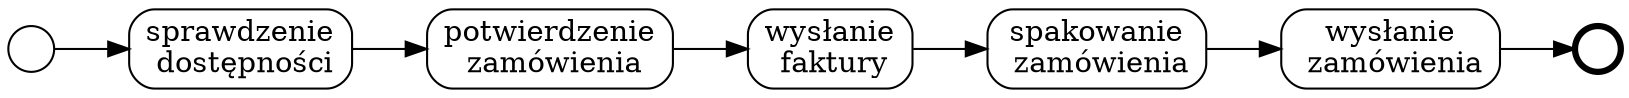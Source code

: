 digraph G {
  rankdir=LR;
  subgraph place {
    node [shape=circle,fixedsize=true,label="",height=.3,width=.3];
    in;
    out[penwidth=3];
  }
  subgraph xorgate {
    node [shape=diamond,fixedsize=true,width=.4,height=.4,label=<&#x2715;>,fontsize=12,style=filled,fillcolor=yellow]
  }
  subgraph andgate {
    node [shape=diamond,fixedsize=true,width=.4,height=.4 label=<&#43;>,fontsize=20,style=filled,fillcolor=yellow]
  }
  subgraph optgate {
    node [shape=diamond,fixedsize=true,width=.4,height=.4,label=<&#9711;>,fontsize=12,style=filled,fillcolor=yellow]
  }
  subgraph transitions {
    node [shape=Mrecord,height=0.4,width=.65];
    a[label="sprawdzenie\n dostępności"]; 
    d[label="potwierdzenie\n zamówienia"]; 
    e[label="wysłanie\n faktury"]; 
    f[label="spakowanie\n zamówienia"]; 
    g[label="wysłanie\n zamówienia"];
  }
  subgraph skip {
    node [shape=rect,label="",height=0.4,width=.4,style=filled,fillcolor=black];
  }

  # align horizontally
  {edge [weight=1]; a;g;e}

  in->a->d->e->f->g->out;
  # align vertically
  {rank=same; d}
}